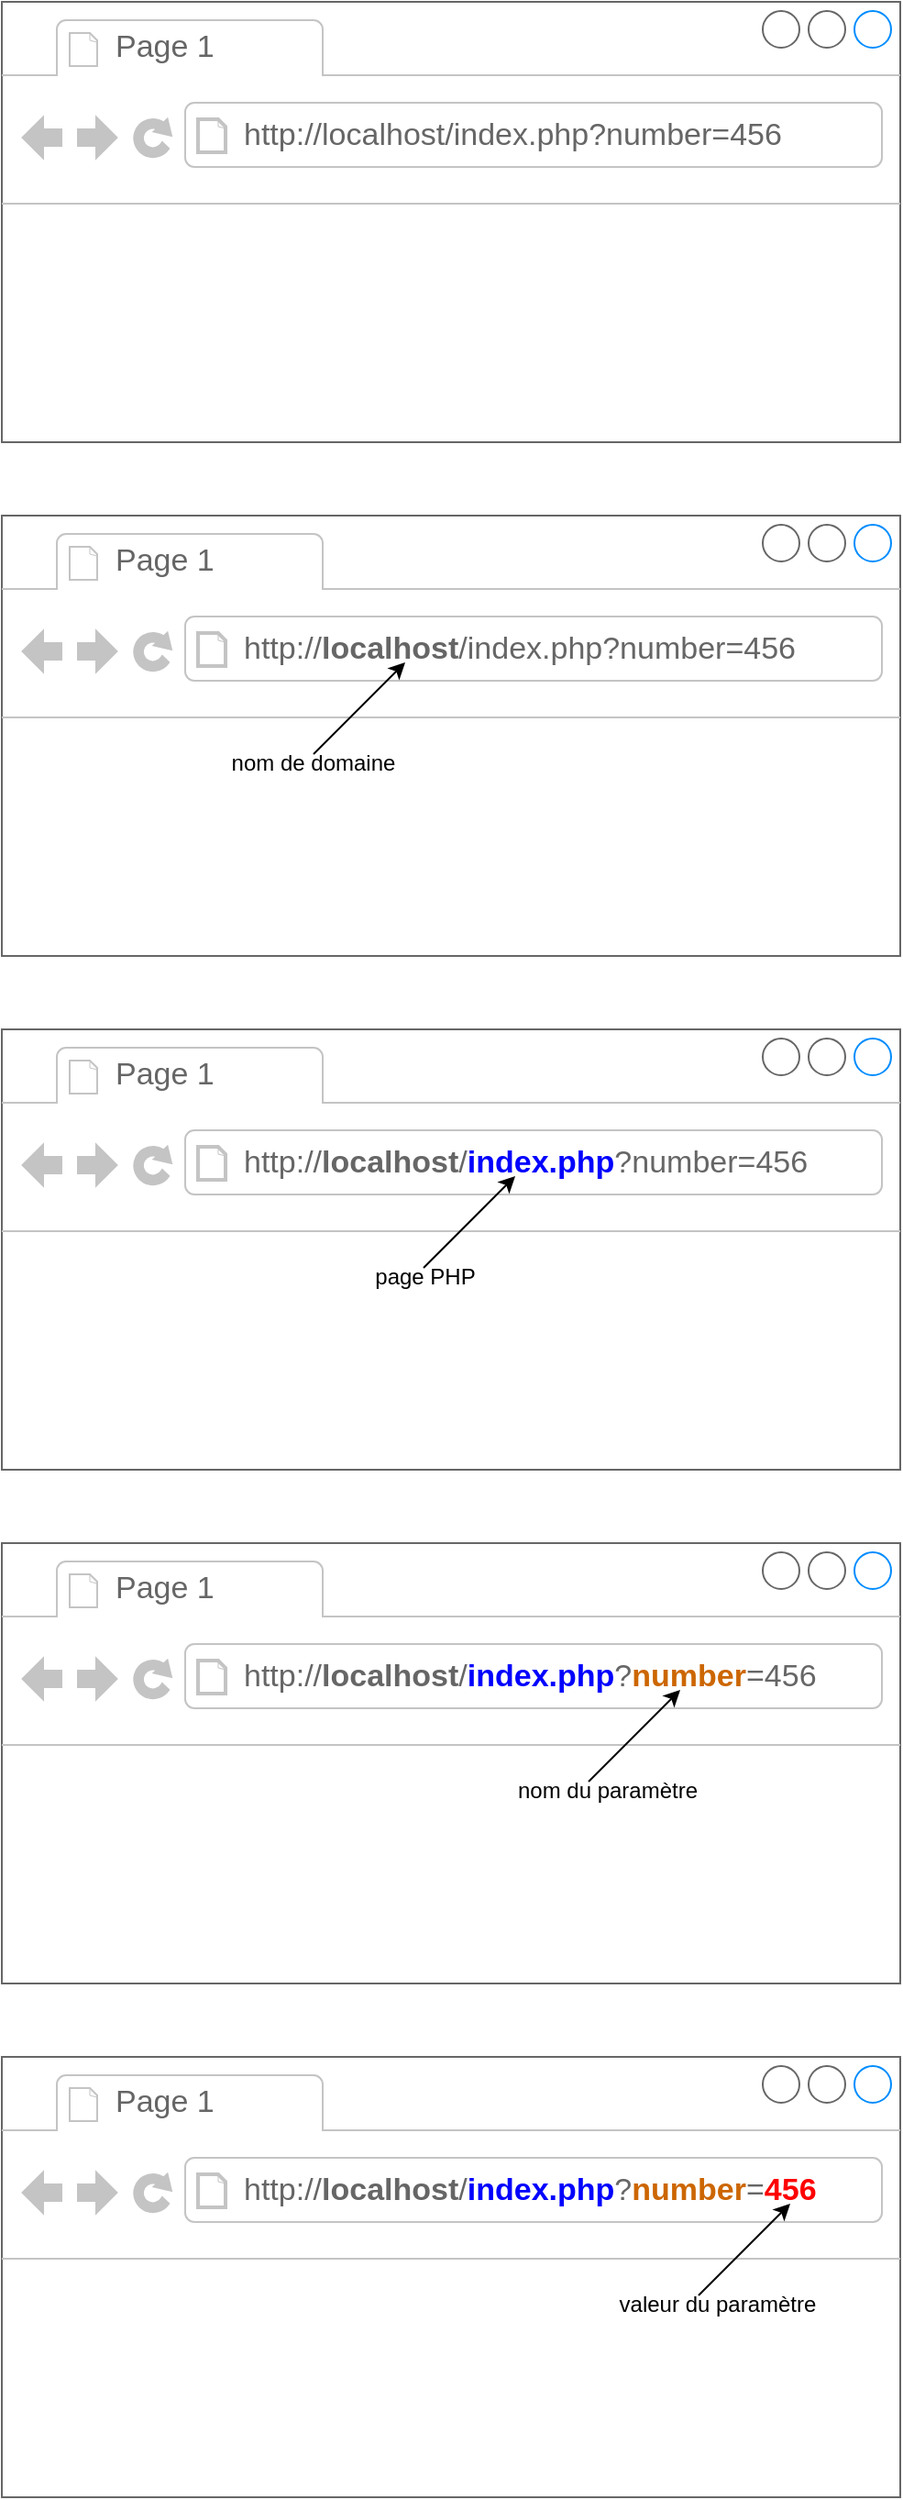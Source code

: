 <mxfile version="18.0.3" type="device" pages="4"><diagram id="PLs_ndTfM1C9FMCIB23V" name="1 - Url"><mxGraphModel dx="2844" dy="1504" grid="1" gridSize="10" guides="1" tooltips="1" connect="1" arrows="1" fold="1" page="1" pageScale="1" pageWidth="827" pageHeight="1169" math="0" shadow="0"><root><mxCell id="0"/><mxCell id="1" parent="0"/><mxCell id="ZY7m37ntIUhER_aOrvVq-1" value="" style="strokeWidth=1;shadow=0;dashed=0;align=center;html=1;shape=mxgraph.mockup.containers.browserWindow;rSize=0;strokeColor=#666666;strokeColor2=#008cff;strokeColor3=#c4c4c4;mainText=,;recursiveResize=0;" vertex="1" parent="1"><mxGeometry x="40" y="40" width="490" height="240" as="geometry"/></mxCell><mxCell id="ZY7m37ntIUhER_aOrvVq-2" value="Page 1" style="strokeWidth=1;shadow=0;dashed=0;align=center;html=1;shape=mxgraph.mockup.containers.anchor;fontSize=17;fontColor=#666666;align=left;" vertex="1" parent="ZY7m37ntIUhER_aOrvVq-1"><mxGeometry x="60" y="12" width="110" height="26" as="geometry"/></mxCell><mxCell id="ZY7m37ntIUhER_aOrvVq-3" value="http://localhost/index.php?number=456" style="strokeWidth=1;shadow=0;dashed=0;align=center;html=1;shape=mxgraph.mockup.containers.anchor;rSize=0;fontSize=17;fontColor=#666666;align=left;" vertex="1" parent="ZY7m37ntIUhER_aOrvVq-1"><mxGeometry x="130" y="60" width="250" height="26" as="geometry"/></mxCell><mxCell id="ZY7m37ntIUhER_aOrvVq-4" value="" style="strokeWidth=1;shadow=0;dashed=0;align=center;html=1;shape=mxgraph.mockup.containers.browserWindow;rSize=0;strokeColor=#666666;strokeColor2=#008cff;strokeColor3=#c4c4c4;mainText=,;recursiveResize=0;" vertex="1" parent="1"><mxGeometry x="40" y="320" width="490" height="240" as="geometry"/></mxCell><mxCell id="ZY7m37ntIUhER_aOrvVq-5" value="Page 1" style="strokeWidth=1;shadow=0;dashed=0;align=center;html=1;shape=mxgraph.mockup.containers.anchor;fontSize=17;fontColor=#666666;align=left;" vertex="1" parent="ZY7m37ntIUhER_aOrvVq-4"><mxGeometry x="60" y="12" width="110" height="26" as="geometry"/></mxCell><mxCell id="ZY7m37ntIUhER_aOrvVq-6" value="http://&lt;b&gt;localhost&lt;/b&gt;/index.php?number=456" style="strokeWidth=1;shadow=0;dashed=0;align=center;html=1;shape=mxgraph.mockup.containers.anchor;rSize=0;fontSize=17;fontColor=#666666;align=left;" vertex="1" parent="ZY7m37ntIUhER_aOrvVq-4"><mxGeometry x="130" y="60" width="250" height="26" as="geometry"/></mxCell><mxCell id="ZY7m37ntIUhER_aOrvVq-7" value="nom de domaine" style="text;html=1;strokeColor=none;fillColor=none;align=center;verticalAlign=middle;whiteSpace=wrap;rounded=0;" vertex="1" parent="ZY7m37ntIUhER_aOrvVq-4"><mxGeometry x="120" y="120" width="100" height="30" as="geometry"/></mxCell><mxCell id="ZY7m37ntIUhER_aOrvVq-9" value="" style="endArrow=classic;html=1;rounded=0;" edge="1" parent="ZY7m37ntIUhER_aOrvVq-4"><mxGeometry width="50" height="50" relative="1" as="geometry"><mxPoint x="170" y="130" as="sourcePoint"/><mxPoint x="220" y="80" as="targetPoint"/></mxGeometry></mxCell><mxCell id="ZY7m37ntIUhER_aOrvVq-10" value="" style="strokeWidth=1;shadow=0;dashed=0;align=center;html=1;shape=mxgraph.mockup.containers.browserWindow;rSize=0;strokeColor=#666666;strokeColor2=#008cff;strokeColor3=#c4c4c4;mainText=,;recursiveResize=0;" vertex="1" parent="1"><mxGeometry x="40" y="600" width="490" height="240" as="geometry"/></mxCell><mxCell id="ZY7m37ntIUhER_aOrvVq-11" value="Page 1" style="strokeWidth=1;shadow=0;dashed=0;align=center;html=1;shape=mxgraph.mockup.containers.anchor;fontSize=17;fontColor=#666666;align=left;" vertex="1" parent="ZY7m37ntIUhER_aOrvVq-10"><mxGeometry x="60" y="12" width="110" height="26" as="geometry"/></mxCell><mxCell id="ZY7m37ntIUhER_aOrvVq-12" value="http://&lt;b&gt;localhost&lt;/b&gt;/&lt;font color=&quot;#0000FF&quot;&gt;&lt;b&gt;index.php&lt;/b&gt;&lt;/font&gt;?number=456" style="strokeWidth=1;shadow=0;dashed=0;align=center;html=1;shape=mxgraph.mockup.containers.anchor;rSize=0;fontSize=17;fontColor=#666666;align=left;" vertex="1" parent="ZY7m37ntIUhER_aOrvVq-10"><mxGeometry x="130" y="60" width="250" height="26" as="geometry"/></mxCell><mxCell id="ZY7m37ntIUhER_aOrvVq-17" value="page PHP" style="text;html=1;strokeColor=none;fillColor=none;align=center;verticalAlign=middle;whiteSpace=wrap;rounded=0;" vertex="1" parent="ZY7m37ntIUhER_aOrvVq-10"><mxGeometry x="181" y="120" width="100" height="30" as="geometry"/></mxCell><mxCell id="ZY7m37ntIUhER_aOrvVq-18" value="" style="endArrow=classic;html=1;rounded=0;" edge="1" parent="ZY7m37ntIUhER_aOrvVq-10"><mxGeometry width="50" height="50" relative="1" as="geometry"><mxPoint x="230" y="130" as="sourcePoint"/><mxPoint x="280" y="80" as="targetPoint"/></mxGeometry></mxCell><mxCell id="ZY7m37ntIUhER_aOrvVq-24" value="" style="group" vertex="1" connectable="0" parent="1"><mxGeometry x="40" y="880" width="490" height="240" as="geometry"/></mxCell><mxCell id="ZY7m37ntIUhER_aOrvVq-19" value="" style="strokeWidth=1;shadow=0;dashed=0;align=center;html=1;shape=mxgraph.mockup.containers.browserWindow;rSize=0;strokeColor=#666666;strokeColor2=#008cff;strokeColor3=#c4c4c4;mainText=,;recursiveResize=0;container=0;" vertex="1" parent="ZY7m37ntIUhER_aOrvVq-24"><mxGeometry width="490" height="240" as="geometry"/></mxCell><mxCell id="ZY7m37ntIUhER_aOrvVq-20" value="Page 1" style="strokeWidth=1;shadow=0;dashed=0;align=center;html=1;shape=mxgraph.mockup.containers.anchor;fontSize=17;fontColor=#666666;align=left;" vertex="1" parent="ZY7m37ntIUhER_aOrvVq-24"><mxGeometry x="60" y="12" width="110" height="26" as="geometry"/></mxCell><mxCell id="ZY7m37ntIUhER_aOrvVq-21" value="http://&lt;b&gt;localhost&lt;/b&gt;/&lt;font color=&quot;#0000FF&quot;&gt;&lt;b&gt;index.php&lt;/b&gt;&lt;/font&gt;?&lt;font color=&quot;#CC6600&quot;&gt;&lt;b&gt;number&lt;/b&gt;&lt;/font&gt;=456" style="strokeWidth=1;shadow=0;dashed=0;align=center;html=1;shape=mxgraph.mockup.containers.anchor;rSize=0;fontSize=17;fontColor=#666666;align=left;" vertex="1" parent="ZY7m37ntIUhER_aOrvVq-24"><mxGeometry x="130" y="60" width="250" height="26" as="geometry"/></mxCell><mxCell id="ZY7m37ntIUhER_aOrvVq-22" value="nom du paramètre" style="text;html=1;strokeColor=none;fillColor=none;align=center;verticalAlign=middle;whiteSpace=wrap;rounded=0;" vertex="1" parent="ZY7m37ntIUhER_aOrvVq-24"><mxGeometry x="271" y="120" width="119" height="30" as="geometry"/></mxCell><mxCell id="ZY7m37ntIUhER_aOrvVq-23" value="" style="endArrow=classic;html=1;rounded=0;" edge="1" parent="ZY7m37ntIUhER_aOrvVq-24"><mxGeometry width="50" height="50" relative="1" as="geometry"><mxPoint x="320" y="130" as="sourcePoint"/><mxPoint x="370" y="80" as="targetPoint"/></mxGeometry></mxCell><mxCell id="ZY7m37ntIUhER_aOrvVq-25" value="" style="group" vertex="1" connectable="0" parent="1"><mxGeometry x="40" y="1160" width="490" height="240" as="geometry"/></mxCell><mxCell id="ZY7m37ntIUhER_aOrvVq-26" value="" style="strokeWidth=1;shadow=0;dashed=0;align=center;html=1;shape=mxgraph.mockup.containers.browserWindow;rSize=0;strokeColor=#666666;strokeColor2=#008cff;strokeColor3=#c4c4c4;mainText=,;recursiveResize=0;container=0;" vertex="1" parent="ZY7m37ntIUhER_aOrvVq-25"><mxGeometry width="490" height="240" as="geometry"/></mxCell><mxCell id="ZY7m37ntIUhER_aOrvVq-27" value="Page 1" style="strokeWidth=1;shadow=0;dashed=0;align=center;html=1;shape=mxgraph.mockup.containers.anchor;fontSize=17;fontColor=#666666;align=left;" vertex="1" parent="ZY7m37ntIUhER_aOrvVq-25"><mxGeometry x="60" y="12" width="110" height="26" as="geometry"/></mxCell><mxCell id="ZY7m37ntIUhER_aOrvVq-28" value="http://&lt;b&gt;localhost&lt;/b&gt;/&lt;font color=&quot;#0000FF&quot;&gt;&lt;b&gt;index.php&lt;/b&gt;&lt;/font&gt;?&lt;font color=&quot;#CC6600&quot;&gt;&lt;b&gt;number&lt;/b&gt;&lt;/font&gt;=&lt;font color=&quot;#FF0000&quot;&gt;&lt;b&gt;456&lt;/b&gt;&lt;/font&gt;" style="strokeWidth=1;shadow=0;dashed=0;align=center;html=1;shape=mxgraph.mockup.containers.anchor;rSize=0;fontSize=17;fontColor=#666666;align=left;" vertex="1" parent="ZY7m37ntIUhER_aOrvVq-25"><mxGeometry x="130" y="60" width="250" height="26" as="geometry"/></mxCell><mxCell id="ZY7m37ntIUhER_aOrvVq-29" value="valeur du paramètre" style="text;html=1;strokeColor=none;fillColor=none;align=center;verticalAlign=middle;whiteSpace=wrap;rounded=0;" vertex="1" parent="ZY7m37ntIUhER_aOrvVq-25"><mxGeometry x="331" y="120" width="119" height="30" as="geometry"/></mxCell><mxCell id="ZY7m37ntIUhER_aOrvVq-30" value="" style="endArrow=classic;html=1;rounded=0;" edge="1" parent="ZY7m37ntIUhER_aOrvVq-25"><mxGeometry width="50" height="50" relative="1" as="geometry"><mxPoint x="380" y="130" as="sourcePoint"/><mxPoint x="430" y="80" as="targetPoint"/></mxGeometry></mxCell></root></mxGraphModel></diagram><diagram id="5p4NE1teFlJOde8IK1WD" name="2 - Transmission"><mxGraphModel dx="1778" dy="940" grid="1" gridSize="10" guides="1" tooltips="1" connect="1" arrows="1" fold="1" page="1" pageScale="1" pageWidth="827" pageHeight="1169" math="0" shadow="0"><root><mxCell id="0"/><mxCell id="1" parent="0"/><mxCell id="LcAaoJLmWunppo5ejLPK-25" value="" style="group" vertex="1" connectable="0" parent="1"><mxGeometry x="40" y="40" width="570" height="310" as="geometry"/></mxCell><mxCell id="LcAaoJLmWunppo5ejLPK-2" value="" style="strokeWidth=1;shadow=0;dashed=0;align=center;html=1;shape=mxgraph.mockup.containers.browserWindow;rSize=0;strokeColor=#666666;strokeColor2=#008cff;strokeColor3=#c4c4c4;mainText=,;recursiveResize=0;container=0;" vertex="1" parent="LcAaoJLmWunppo5ejLPK-25"><mxGeometry width="490" height="160" as="geometry"/></mxCell><mxCell id="LcAaoJLmWunppo5ejLPK-3" value="Page 1" style="strokeWidth=1;shadow=0;dashed=0;align=center;html=1;shape=mxgraph.mockup.containers.anchor;fontSize=17;fontColor=#666666;align=left;" vertex="1" parent="LcAaoJLmWunppo5ejLPK-25"><mxGeometry x="60" y="12" width="110" height="26" as="geometry"/></mxCell><mxCell id="LcAaoJLmWunppo5ejLPK-4" value="http://&lt;b&gt;localhost&lt;/b&gt;/&lt;font color=&quot;#0000FF&quot;&gt;&lt;b&gt;index.php&lt;/b&gt;&lt;/font&gt;?&lt;font color=&quot;#CC6600&quot;&gt;&lt;b&gt;number&lt;/b&gt;&lt;/font&gt;=&lt;font color=&quot;#FF0000&quot;&gt;&lt;b&gt;456&lt;/b&gt;&lt;/font&gt;" style="strokeWidth=1;shadow=0;dashed=0;align=center;html=1;shape=mxgraph.mockup.containers.anchor;rSize=0;fontSize=17;fontColor=#666666;align=left;" vertex="1" parent="LcAaoJLmWunppo5ejLPK-25"><mxGeometry x="130" y="60" width="250" height="26" as="geometry"/></mxCell><mxCell id="LcAaoJLmWunppo5ejLPK-8" value="" style="rounded=0;whiteSpace=wrap;html=1;fontColor=#FF0000;" vertex="1" parent="LcAaoJLmWunppo5ejLPK-25"><mxGeometry y="200" width="490" height="110" as="geometry"/></mxCell><mxCell id="LcAaoJLmWunppo5ejLPK-10" value="&lt;div align=&quot;left&quot;&gt;&lt;font style=&quot;font-size: 17px;&quot;&gt;Serveur (machine) &lt;b&gt;localhost&lt;/b&gt;&lt;br&gt;&lt;/font&gt;&lt;/div&gt;" style="text;html=1;strokeColor=none;fillColor=none;align=left;verticalAlign=middle;whiteSpace=wrap;rounded=0;fontColor=#000000;" vertex="1" parent="LcAaoJLmWunppo5ejLPK-25"><mxGeometry x="90" y="240" width="270" height="30" as="geometry"/></mxCell><mxCell id="LcAaoJLmWunppo5ejLPK-14" value="" style="sketch=0;pointerEvents=1;shadow=0;dashed=0;html=1;strokeColor=none;fillColor=#434445;aspect=fixed;labelPosition=center;verticalLabelPosition=bottom;verticalAlign=top;align=center;outlineConnect=0;shape=mxgraph.vvd.physical_storage;fontSize=17;fontColor=#000000;" vertex="1" parent="LcAaoJLmWunppo5ejLPK-25"><mxGeometry x="20" y="237.25" width="50" height="35.5" as="geometry"/></mxCell><mxCell id="LcAaoJLmWunppo5ejLPK-15" value="" style="endArrow=classic;html=1;fontSize=17;fontColor=#000000;entryX=1;entryY=0;entryDx=0;entryDy=0;curved=1;" edge="1" parent="LcAaoJLmWunppo5ejLPK-25" target="LcAaoJLmWunppo5ejLPK-8"><mxGeometry width="50" height="50" relative="1" as="geometry"><mxPoint x="480" y="70" as="sourcePoint"/><mxPoint x="560" y="20" as="targetPoint"/><Array as="points"><mxPoint x="520" y="120"/></Array></mxGeometry></mxCell><mxCell id="LcAaoJLmWunppo5ejLPK-16" value="Requête HTTP GET" style="text;html=1;strokeColor=none;fillColor=none;align=center;verticalAlign=middle;whiteSpace=wrap;rounded=0;fontSize=17;fontColor=#000000;" vertex="1" parent="LcAaoJLmWunppo5ejLPK-25"><mxGeometry x="510" y="120" width="60" height="30" as="geometry"/></mxCell><mxCell id="LcAaoJLmWunppo5ejLPK-65" value="" style="group" vertex="1" connectable="0" parent="1"><mxGeometry x="40" y="840" width="616" height="540" as="geometry"/></mxCell><mxCell id="LcAaoJLmWunppo5ejLPK-45" value="" style="strokeWidth=1;shadow=0;dashed=0;align=center;html=1;shape=mxgraph.mockup.containers.browserWindow;rSize=0;strokeColor=#666666;strokeColor2=#008cff;strokeColor3=#c4c4c4;mainText=,;recursiveResize=0;container=0;" vertex="1" parent="LcAaoJLmWunppo5ejLPK-65"><mxGeometry width="490" height="160" as="geometry"/></mxCell><mxCell id="LcAaoJLmWunppo5ejLPK-46" value="Page 1" style="strokeWidth=1;shadow=0;dashed=0;align=center;html=1;shape=mxgraph.mockup.containers.anchor;fontSize=17;fontColor=#666666;align=left;" vertex="1" parent="LcAaoJLmWunppo5ejLPK-65"><mxGeometry x="60" y="12" width="110" height="26" as="geometry"/></mxCell><mxCell id="LcAaoJLmWunppo5ejLPK-47" value="http://&lt;b&gt;localhost&lt;/b&gt;/&lt;font color=&quot;#0000FF&quot;&gt;&lt;b&gt;index.php&lt;/b&gt;&lt;/font&gt;?&lt;font color=&quot;#CC6600&quot;&gt;&lt;b&gt;number&lt;/b&gt;&lt;/font&gt;=&lt;font color=&quot;#FF0000&quot;&gt;&lt;b&gt;456&lt;/b&gt;&lt;/font&gt;" style="strokeWidth=1;shadow=0;dashed=0;align=center;html=1;shape=mxgraph.mockup.containers.anchor;rSize=0;fontSize=17;fontColor=#666666;align=left;" vertex="1" parent="LcAaoJLmWunppo5ejLPK-65"><mxGeometry x="130" y="60" width="250" height="26" as="geometry"/></mxCell><mxCell id="LcAaoJLmWunppo5ejLPK-48" value="" style="rounded=0;whiteSpace=wrap;html=1;fontColor=#FF0000;" vertex="1" parent="LcAaoJLmWunppo5ejLPK-65"><mxGeometry y="200" width="490" height="340" as="geometry"/></mxCell><mxCell id="LcAaoJLmWunppo5ejLPK-49" value="&lt;div align=&quot;left&quot;&gt;&lt;font style=&quot;font-size: 17px;&quot;&gt;Serveur (machine) &lt;b&gt;localhost&lt;/b&gt;&lt;br&gt;&lt;/font&gt;&lt;/div&gt;" style="text;html=1;strokeColor=none;fillColor=none;align=left;verticalAlign=middle;whiteSpace=wrap;rounded=0;fontColor=#000000;" vertex="1" parent="LcAaoJLmWunppo5ejLPK-65"><mxGeometry x="90" y="217" width="230" height="30" as="geometry"/></mxCell><mxCell id="LcAaoJLmWunppo5ejLPK-50" value="" style="sketch=0;pointerEvents=1;shadow=0;dashed=0;html=1;strokeColor=none;fillColor=#434445;aspect=fixed;labelPosition=center;verticalLabelPosition=bottom;verticalAlign=top;align=center;outlineConnect=0;shape=mxgraph.vvd.physical_storage;fontSize=17;fontColor=#000000;" vertex="1" parent="LcAaoJLmWunppo5ejLPK-65"><mxGeometry x="20" y="214.25" width="50" height="35.5" as="geometry"/></mxCell><mxCell id="LcAaoJLmWunppo5ejLPK-51" value="" style="endArrow=classic;html=1;fontSize=17;fontColor=#000000;entryX=1;entryY=0;entryDx=0;entryDy=0;curved=1;" edge="1" parent="LcAaoJLmWunppo5ejLPK-65" target="LcAaoJLmWunppo5ejLPK-48"><mxGeometry width="50" height="50" relative="1" as="geometry"><mxPoint x="480" y="70" as="sourcePoint"/><mxPoint x="560" y="20" as="targetPoint"/><Array as="points"><mxPoint x="520" y="120"/></Array></mxGeometry></mxCell><mxCell id="LcAaoJLmWunppo5ejLPK-52" value="Requête HTTP GET" style="text;html=1;strokeColor=none;fillColor=none;align=center;verticalAlign=middle;whiteSpace=wrap;rounded=0;fontSize=17;fontColor=#000000;" vertex="1" parent="LcAaoJLmWunppo5ejLPK-65"><mxGeometry x="510" y="120" width="60" height="30" as="geometry"/></mxCell><mxCell id="LcAaoJLmWunppo5ejLPK-53" value="" style="endArrow=classic;html=1;fontSize=17;fontColor=#000000;curved=1;exitX=1;exitY=0.5;exitDx=0;exitDy=0;entryX=0.663;entryY=0.018;entryDx=0;entryDy=0;entryPerimeter=0;" edge="1" parent="LcAaoJLmWunppo5ejLPK-65" source="LcAaoJLmWunppo5ejLPK-49" target="LcAaoJLmWunppo5ejLPK-55"><mxGeometry width="50" height="50" relative="1" as="geometry"><mxPoint x="350" y="310" as="sourcePoint"/><mxPoint x="400" y="260" as="targetPoint"/><Array as="points"><mxPoint x="360" y="240"/></Array></mxGeometry></mxCell><mxCell id="LcAaoJLmWunppo5ejLPK-54" value="Exécute moi &lt;b&gt;localhost&lt;/b&gt;/&lt;font color=&quot;#0000FF&quot;&gt;&lt;b&gt;index.php&lt;/b&gt;&lt;/font&gt;?&lt;font color=&quot;#CC6600&quot;&gt;&lt;b&gt;number&lt;/b&gt;&lt;/font&gt;=&lt;font color=&quot;#FF0000&quot;&gt;&lt;b&gt;456&lt;/b&gt;&lt;/font&gt;" style="text;html=1;strokeColor=none;fillColor=none;align=left;verticalAlign=middle;whiteSpace=wrap;rounded=0;fontSize=17;fontColor=#000000;" vertex="1" parent="LcAaoJLmWunppo5ejLPK-65"><mxGeometry x="350" y="230" width="266" height="30" as="geometry"/></mxCell><mxCell id="LcAaoJLmWunppo5ejLPK-55" value="" style="rounded=0;whiteSpace=wrap;html=1;fontColor=#FF0000;" vertex="1" parent="LcAaoJLmWunppo5ejLPK-65"><mxGeometry x="20" y="269" width="450" height="111" as="geometry"/></mxCell><mxCell id="LcAaoJLmWunppo5ejLPK-56" value="&lt;div align=&quot;left&quot;&gt;&lt;font style=&quot;font-size: 17px;&quot;&gt;Serveur web Apache&lt;/font&gt;&lt;/div&gt;" style="text;html=1;strokeColor=none;fillColor=none;align=left;verticalAlign=middle;whiteSpace=wrap;rounded=0;fontColor=#000000;" vertex="1" parent="LcAaoJLmWunppo5ejLPK-65"><mxGeometry x="80" y="290" width="170" height="30" as="geometry"/></mxCell><mxCell id="LcAaoJLmWunppo5ejLPK-57" value="" style="dashed=0;outlineConnect=0;html=1;align=center;labelPosition=center;verticalLabelPosition=bottom;verticalAlign=top;shape=mxgraph.weblogos.apache;fontSize=17;fontColor=#000000;" vertex="1" parent="LcAaoJLmWunppo5ejLPK-65"><mxGeometry x="42.4" y="277.4" width="27.6" height="55.2" as="geometry"/></mxCell><mxCell id="LcAaoJLmWunppo5ejLPK-59" value="&lt;div&gt;&lt;i&gt;&lt;font style=&quot;font-size: 17px;&quot;&gt;Type de fichier : &lt;b&gt;PHP&lt;/b&gt;&lt;/font&gt;&lt;/i&gt;&lt;/div&gt;&lt;div&gt;&lt;i&gt;&lt;font style=&quot;font-size: 17px;&quot;&gt;Paramètres GET :&lt;/font&gt;&lt;/i&gt;&lt;/div&gt;&lt;div style=&quot;font-size: 17px;&quot;&gt;&lt;i&gt;&lt;font style=&quot;font-size: 17px;&quot;&gt;&amp;nbsp; - &lt;/font&gt;&lt;font style=&quot;font-size: 17px;&quot; color=&quot;#CC6600&quot;&gt;&lt;b&gt;number&lt;/b&gt;&lt;/font&gt; = &lt;font style=&quot;font-size: 17px;&quot; color=&quot;#FF0000&quot;&gt;&lt;b&gt;456&lt;/b&gt;&lt;/font&gt;&lt;/i&gt;&lt;/div&gt;" style="text;html=1;strokeColor=none;fillColor=none;align=left;verticalAlign=middle;whiteSpace=wrap;rounded=0;fontColor=#000000;" vertex="1" parent="LcAaoJLmWunppo5ejLPK-65"><mxGeometry x="289" y="299.5" width="170" height="50" as="geometry"/></mxCell><mxCell id="LcAaoJLmWunppo5ejLPK-60" value="" style="rounded=0;whiteSpace=wrap;html=1;fontSize=17;fontColor=#000000;" vertex="1" parent="LcAaoJLmWunppo5ejLPK-65"><mxGeometry x="20" y="457" width="450" height="60" as="geometry"/></mxCell><mxCell id="LcAaoJLmWunppo5ejLPK-61" value="" style="shape=image;imageAspect=0;aspect=fixed;verticalLabelPosition=bottom;verticalAlign=top;fontSize=17;fontColor=#000000;image=https://upload.wikimedia.org/wikipedia/commons/2/27/PHP-logo.svg;" vertex="1" parent="LcAaoJLmWunppo5ejLPK-65"><mxGeometry x="30" y="467" width="74.02" height="40" as="geometry"/></mxCell><mxCell id="LcAaoJLmWunppo5ejLPK-62" value="&lt;font style=&quot;font-size: 17px;&quot;&gt;Moteur PHP&lt;/font&gt;" style="text;html=1;strokeColor=none;fillColor=none;align=left;verticalAlign=middle;whiteSpace=wrap;rounded=0;fontColor=#000000;" vertex="1" parent="LcAaoJLmWunppo5ejLPK-65"><mxGeometry x="110" y="472" width="170" height="30" as="geometry"/></mxCell><mxCell id="LcAaoJLmWunppo5ejLPK-63" value="" style="endArrow=classic;html=1;fontSize=17;fontColor=#000000;curved=1;exitX=0.5;exitY=1;exitDx=0;exitDy=0;entryX=0.5;entryY=0;entryDx=0;entryDy=0;" edge="1" parent="LcAaoJLmWunppo5ejLPK-65" source="LcAaoJLmWunppo5ejLPK-55" target="LcAaoJLmWunppo5ejLPK-60"><mxGeometry width="50" height="50" relative="1" as="geometry"><mxPoint x="210" y="330" as="sourcePoint"/><mxPoint x="260" y="280" as="targetPoint"/></mxGeometry></mxCell><mxCell id="LcAaoJLmWunppo5ejLPK-64" value="&lt;div&gt;Fichier : &lt;font color=&quot;#0000FF&quot;&gt;&lt;b&gt;index.php&lt;/b&gt;&lt;/font&gt;&lt;/div&gt;&lt;div&gt;Get : &lt;font color=&quot;#CC6600&quot;&gt;&lt;b&gt;number&lt;/b&gt;&lt;/font&gt; = &lt;font color=&quot;#FF0000&quot;&gt;&lt;b&gt;456&lt;/b&gt;&lt;/font&gt;&lt;/div&gt;" style="text;html=1;strokeColor=none;fillColor=none;align=left;verticalAlign=middle;whiteSpace=wrap;rounded=0;fontSize=17;fontColor=#000000;" vertex="1" parent="LcAaoJLmWunppo5ejLPK-65"><mxGeometry x="250" y="398" width="230" height="30" as="geometry"/></mxCell><mxCell id="LcAaoJLmWunppo5ejLPK-88" value="" style="group" vertex="1" connectable="0" parent="1"><mxGeometry x="40" y="1440" width="616" height="590" as="geometry"/></mxCell><mxCell id="LcAaoJLmWunppo5ejLPK-67" value="" style="strokeWidth=1;shadow=0;dashed=0;align=center;html=1;shape=mxgraph.mockup.containers.browserWindow;rSize=0;strokeColor=#666666;strokeColor2=#008cff;strokeColor3=#c4c4c4;mainText=,;recursiveResize=0;container=0;" vertex="1" parent="LcAaoJLmWunppo5ejLPK-88"><mxGeometry width="490" height="160" as="geometry"/></mxCell><mxCell id="LcAaoJLmWunppo5ejLPK-68" value="Page 1" style="strokeWidth=1;shadow=0;dashed=0;align=center;html=1;shape=mxgraph.mockup.containers.anchor;fontSize=17;fontColor=#666666;align=left;" vertex="1" parent="LcAaoJLmWunppo5ejLPK-88"><mxGeometry x="60" y="12" width="110" height="26" as="geometry"/></mxCell><mxCell id="LcAaoJLmWunppo5ejLPK-69" value="http://&lt;b&gt;localhost&lt;/b&gt;/&lt;font color=&quot;#0000FF&quot;&gt;&lt;b&gt;index.php&lt;/b&gt;&lt;/font&gt;?&lt;font color=&quot;#CC6600&quot;&gt;&lt;b&gt;number&lt;/b&gt;&lt;/font&gt;=&lt;font color=&quot;#FF0000&quot;&gt;&lt;b&gt;456&lt;/b&gt;&lt;/font&gt;" style="strokeWidth=1;shadow=0;dashed=0;align=center;html=1;shape=mxgraph.mockup.containers.anchor;rSize=0;fontSize=17;fontColor=#666666;align=left;" vertex="1" parent="LcAaoJLmWunppo5ejLPK-88"><mxGeometry x="130" y="60" width="250" height="26" as="geometry"/></mxCell><mxCell id="LcAaoJLmWunppo5ejLPK-70" value="" style="rounded=0;whiteSpace=wrap;html=1;fontColor=#FF0000;" vertex="1" parent="LcAaoJLmWunppo5ejLPK-88"><mxGeometry y="200" width="490" height="390" as="geometry"/></mxCell><mxCell id="LcAaoJLmWunppo5ejLPK-71" value="&lt;div align=&quot;left&quot;&gt;&lt;font style=&quot;font-size: 17px;&quot;&gt;Serveur (machine) &lt;b&gt;localhost&lt;/b&gt;&lt;br&gt;&lt;/font&gt;&lt;/div&gt;" style="text;html=1;strokeColor=none;fillColor=none;align=left;verticalAlign=middle;whiteSpace=wrap;rounded=0;fontColor=#000000;" vertex="1" parent="LcAaoJLmWunppo5ejLPK-88"><mxGeometry x="90" y="217" width="230" height="30" as="geometry"/></mxCell><mxCell id="LcAaoJLmWunppo5ejLPK-72" value="" style="sketch=0;pointerEvents=1;shadow=0;dashed=0;html=1;strokeColor=none;fillColor=#434445;aspect=fixed;labelPosition=center;verticalLabelPosition=bottom;verticalAlign=top;align=center;outlineConnect=0;shape=mxgraph.vvd.physical_storage;fontSize=17;fontColor=#000000;" vertex="1" parent="LcAaoJLmWunppo5ejLPK-88"><mxGeometry x="20" y="214.25" width="50" height="35.5" as="geometry"/></mxCell><mxCell id="LcAaoJLmWunppo5ejLPK-73" value="" style="endArrow=classic;html=1;fontSize=17;fontColor=#000000;entryX=1;entryY=0;entryDx=0;entryDy=0;curved=1;" edge="1" parent="LcAaoJLmWunppo5ejLPK-88" target="LcAaoJLmWunppo5ejLPK-70"><mxGeometry width="50" height="50" relative="1" as="geometry"><mxPoint x="480" y="70" as="sourcePoint"/><mxPoint x="560" y="20" as="targetPoint"/><Array as="points"><mxPoint x="520" y="120"/></Array></mxGeometry></mxCell><mxCell id="LcAaoJLmWunppo5ejLPK-74" value="Requête HTTP GET" style="text;html=1;strokeColor=none;fillColor=none;align=center;verticalAlign=middle;whiteSpace=wrap;rounded=0;fontSize=17;fontColor=#000000;" vertex="1" parent="LcAaoJLmWunppo5ejLPK-88"><mxGeometry x="510" y="120" width="60" height="30" as="geometry"/></mxCell><mxCell id="LcAaoJLmWunppo5ejLPK-75" value="" style="endArrow=classic;html=1;fontSize=17;fontColor=#000000;curved=1;exitX=1;exitY=0.5;exitDx=0;exitDy=0;entryX=0.663;entryY=0.018;entryDx=0;entryDy=0;entryPerimeter=0;" edge="1" parent="LcAaoJLmWunppo5ejLPK-88" source="LcAaoJLmWunppo5ejLPK-71" target="LcAaoJLmWunppo5ejLPK-77"><mxGeometry width="50" height="50" relative="1" as="geometry"><mxPoint x="350" y="310" as="sourcePoint"/><mxPoint x="400" y="260" as="targetPoint"/><Array as="points"><mxPoint x="360" y="240"/></Array></mxGeometry></mxCell><mxCell id="LcAaoJLmWunppo5ejLPK-76" value="Exécute moi &lt;b&gt;localhost&lt;/b&gt;/&lt;font color=&quot;#0000FF&quot;&gt;&lt;b&gt;index.php&lt;/b&gt;&lt;/font&gt;?&lt;font color=&quot;#CC6600&quot;&gt;&lt;b&gt;number&lt;/b&gt;&lt;/font&gt;=&lt;font color=&quot;#FF0000&quot;&gt;&lt;b&gt;456&lt;/b&gt;&lt;/font&gt;" style="text;html=1;strokeColor=none;fillColor=none;align=left;verticalAlign=middle;whiteSpace=wrap;rounded=0;fontSize=17;fontColor=#000000;" vertex="1" parent="LcAaoJLmWunppo5ejLPK-88"><mxGeometry x="350" y="230" width="266" height="30" as="geometry"/></mxCell><mxCell id="LcAaoJLmWunppo5ejLPK-77" value="" style="rounded=0;whiteSpace=wrap;html=1;fontColor=#FF0000;" vertex="1" parent="LcAaoJLmWunppo5ejLPK-88"><mxGeometry x="20" y="269" width="450" height="111" as="geometry"/></mxCell><mxCell id="LcAaoJLmWunppo5ejLPK-78" value="&lt;div align=&quot;left&quot;&gt;&lt;font style=&quot;font-size: 17px;&quot;&gt;Serveur web Apache&lt;/font&gt;&lt;/div&gt;" style="text;html=1;strokeColor=none;fillColor=none;align=left;verticalAlign=middle;whiteSpace=wrap;rounded=0;fontColor=#000000;" vertex="1" parent="LcAaoJLmWunppo5ejLPK-88"><mxGeometry x="80" y="290" width="170" height="30" as="geometry"/></mxCell><mxCell id="LcAaoJLmWunppo5ejLPK-79" value="" style="dashed=0;outlineConnect=0;html=1;align=center;labelPosition=center;verticalLabelPosition=bottom;verticalAlign=top;shape=mxgraph.weblogos.apache;fontSize=17;fontColor=#000000;" vertex="1" parent="LcAaoJLmWunppo5ejLPK-88"><mxGeometry x="42.4" y="277.4" width="27.6" height="55.2" as="geometry"/></mxCell><mxCell id="LcAaoJLmWunppo5ejLPK-80" value="&lt;div&gt;&lt;i&gt;&lt;font style=&quot;font-size: 17px;&quot;&gt;Type de fichier : &lt;b&gt;PHP&lt;/b&gt;&lt;/font&gt;&lt;/i&gt;&lt;/div&gt;&lt;div&gt;&lt;i&gt;&lt;font style=&quot;font-size: 17px;&quot;&gt;Paramètres GET :&lt;/font&gt;&lt;/i&gt;&lt;/div&gt;&lt;div style=&quot;font-size: 17px;&quot;&gt;&lt;i&gt;&lt;font style=&quot;font-size: 17px;&quot;&gt;&amp;nbsp; - &lt;/font&gt;&lt;font style=&quot;font-size: 17px;&quot; color=&quot;#CC6600&quot;&gt;&lt;b&gt;number&lt;/b&gt;&lt;/font&gt; = &lt;font style=&quot;font-size: 17px;&quot; color=&quot;#FF0000&quot;&gt;&lt;b&gt;456&lt;/b&gt;&lt;/font&gt;&lt;/i&gt;&lt;/div&gt;" style="text;html=1;strokeColor=none;fillColor=none;align=left;verticalAlign=middle;whiteSpace=wrap;rounded=0;fontColor=#000000;" vertex="1" parent="LcAaoJLmWunppo5ejLPK-88"><mxGeometry x="289" y="299.5" width="170" height="50" as="geometry"/></mxCell><mxCell id="LcAaoJLmWunppo5ejLPK-81" value="" style="rounded=0;whiteSpace=wrap;html=1;fontSize=17;fontColor=#000000;" vertex="1" parent="LcAaoJLmWunppo5ejLPK-88"><mxGeometry x="20" y="457" width="450" height="113" as="geometry"/></mxCell><mxCell id="LcAaoJLmWunppo5ejLPK-82" value="" style="shape=image;imageAspect=0;aspect=fixed;verticalLabelPosition=bottom;verticalAlign=top;fontSize=17;fontColor=#000000;image=https://upload.wikimedia.org/wikipedia/commons/2/27/PHP-logo.svg;" vertex="1" parent="LcAaoJLmWunppo5ejLPK-88"><mxGeometry x="30" y="467" width="74.02" height="40" as="geometry"/></mxCell><mxCell id="LcAaoJLmWunppo5ejLPK-83" value="&lt;font style=&quot;font-size: 17px;&quot;&gt;Moteur PHP&lt;/font&gt;" style="text;html=1;strokeColor=none;fillColor=none;align=left;verticalAlign=middle;whiteSpace=wrap;rounded=0;fontColor=#000000;" vertex="1" parent="LcAaoJLmWunppo5ejLPK-88"><mxGeometry x="110" y="472" width="170" height="30" as="geometry"/></mxCell><mxCell id="LcAaoJLmWunppo5ejLPK-84" value="" style="endArrow=classic;html=1;fontSize=17;fontColor=#000000;curved=1;exitX=0.5;exitY=1;exitDx=0;exitDy=0;entryX=0.5;entryY=0;entryDx=0;entryDy=0;" edge="1" parent="LcAaoJLmWunppo5ejLPK-88" source="LcAaoJLmWunppo5ejLPK-77" target="LcAaoJLmWunppo5ejLPK-81"><mxGeometry width="50" height="50" relative="1" as="geometry"><mxPoint x="210" y="330" as="sourcePoint"/><mxPoint x="260" y="280" as="targetPoint"/></mxGeometry></mxCell><mxCell id="LcAaoJLmWunppo5ejLPK-85" value="&lt;div&gt;Fichier : &lt;font color=&quot;#0000FF&quot;&gt;&lt;b&gt;index.php&lt;/b&gt;&lt;/font&gt;&lt;/div&gt;&lt;div&gt;Get : &lt;font color=&quot;#CC6600&quot;&gt;&lt;b&gt;number&lt;/b&gt;&lt;/font&gt; = &lt;font color=&quot;#FF0000&quot;&gt;&lt;b&gt;456&lt;/b&gt;&lt;/font&gt;&lt;/div&gt;" style="text;html=1;strokeColor=none;fillColor=none;align=left;verticalAlign=middle;whiteSpace=wrap;rounded=0;fontSize=17;fontColor=#000000;" vertex="1" parent="LcAaoJLmWunppo5ejLPK-88"><mxGeometry x="250" y="398" width="230" height="30" as="geometry"/></mxCell><mxCell id="LcAaoJLmWunppo5ejLPK-86" value="&lt;div style=&quot;font-size: 17px;&quot;&gt;&lt;i&gt;&lt;font style=&quot;font-size: 17px;&quot;&gt;Création $_GET = [&lt;/font&gt;&lt;/i&gt;&lt;/div&gt;&lt;div style=&quot;font-size: 17px;&quot;&gt;&lt;i&gt;&lt;font style=&quot;font-size: 17px;&quot;&gt;&amp;nbsp;&amp;nbsp;&amp;nbsp; '&lt;/font&gt;&lt;/i&gt;&lt;i&gt;&lt;font style=&quot;font-size: 17px;&quot;&gt;&lt;font color=&quot;#CC6600&quot;&gt;&lt;b&gt;number&lt;/b&gt;&lt;/font&gt;' =&amp;gt; &lt;/font&gt;&lt;font color=&quot;#FF0000&quot;&gt;&lt;b&gt;456&lt;/b&gt;&lt;/font&gt;&lt;/i&gt;&lt;/div&gt;&lt;div style=&quot;font-size: 17px;&quot;&gt;&lt;i&gt;&lt;font style=&quot;font-size: 17px;&quot;&gt;]&lt;/font&gt;&lt;/i&gt;&lt;/div&gt;&lt;div style=&quot;font-size: 17px;&quot;&gt;&lt;i&gt;&lt;font style=&quot;font-size: 17px;&quot;&gt;Exécution du fichier &lt;/font&gt;&lt;font color=&quot;#0000FF&quot;&gt;&lt;b&gt;index.php&lt;/b&gt;&lt;/font&gt;&lt;/i&gt;&lt;/div&gt;" style="text;html=1;strokeColor=none;fillColor=none;align=left;verticalAlign=middle;whiteSpace=wrap;rounded=0;fontColor=#000000;" vertex="1" parent="LcAaoJLmWunppo5ejLPK-88"><mxGeometry x="220" y="472" width="239" height="87" as="geometry"/></mxCell><mxCell id="iq8T9UGwvztLLcnTBRG9-1" value="" style="group" vertex="1" connectable="0" parent="1"><mxGeometry x="40" y="400" width="616" height="380" as="geometry"/></mxCell><mxCell id="LcAaoJLmWunppo5ejLPK-17" value="" style="strokeWidth=1;shadow=0;dashed=0;align=center;html=1;shape=mxgraph.mockup.containers.browserWindow;rSize=0;strokeColor=#666666;strokeColor2=#008cff;strokeColor3=#c4c4c4;mainText=,;recursiveResize=0;container=0;" vertex="1" parent="iq8T9UGwvztLLcnTBRG9-1"><mxGeometry width="490" height="160" as="geometry"/></mxCell><mxCell id="LcAaoJLmWunppo5ejLPK-18" value="Page 1" style="strokeWidth=1;shadow=0;dashed=0;align=center;html=1;shape=mxgraph.mockup.containers.anchor;fontSize=17;fontColor=#666666;align=left;" vertex="1" parent="iq8T9UGwvztLLcnTBRG9-1"><mxGeometry x="60" y="12" width="110" height="26" as="geometry"/></mxCell><mxCell id="LcAaoJLmWunppo5ejLPK-19" value="http://&lt;b&gt;localhost&lt;/b&gt;/&lt;font color=&quot;#0000FF&quot;&gt;&lt;b&gt;index.php&lt;/b&gt;&lt;/font&gt;?&lt;font color=&quot;#CC6600&quot;&gt;&lt;b&gt;number&lt;/b&gt;&lt;/font&gt;=&lt;font color=&quot;#FF0000&quot;&gt;&lt;b&gt;456&lt;/b&gt;&lt;/font&gt;" style="strokeWidth=1;shadow=0;dashed=0;align=center;html=1;shape=mxgraph.mockup.containers.anchor;rSize=0;fontSize=17;fontColor=#666666;align=left;" vertex="1" parent="iq8T9UGwvztLLcnTBRG9-1"><mxGeometry x="130" y="60" width="250" height="26" as="geometry"/></mxCell><mxCell id="LcAaoJLmWunppo5ejLPK-20" value="" style="rounded=0;whiteSpace=wrap;html=1;fontColor=#FF0000;" vertex="1" parent="iq8T9UGwvztLLcnTBRG9-1"><mxGeometry y="200" width="490" height="180" as="geometry"/></mxCell><mxCell id="LcAaoJLmWunppo5ejLPK-21" value="&lt;div align=&quot;left&quot;&gt;&lt;font style=&quot;font-size: 17px;&quot;&gt;Serveur (machine) &lt;b&gt;localhost&lt;/b&gt;&lt;br&gt;&lt;/font&gt;&lt;/div&gt;" style="text;html=1;strokeColor=none;fillColor=none;align=left;verticalAlign=middle;whiteSpace=wrap;rounded=0;fontColor=#000000;" vertex="1" parent="iq8T9UGwvztLLcnTBRG9-1"><mxGeometry x="90" y="217" width="230" height="30" as="geometry"/></mxCell><mxCell id="LcAaoJLmWunppo5ejLPK-22" value="" style="sketch=0;pointerEvents=1;shadow=0;dashed=0;html=1;strokeColor=none;fillColor=#434445;aspect=fixed;labelPosition=center;verticalLabelPosition=bottom;verticalAlign=top;align=center;outlineConnect=0;shape=mxgraph.vvd.physical_storage;fontSize=17;fontColor=#000000;" vertex="1" parent="iq8T9UGwvztLLcnTBRG9-1"><mxGeometry x="20" y="214.25" width="50" height="35.5" as="geometry"/></mxCell><mxCell id="LcAaoJLmWunppo5ejLPK-23" value="" style="endArrow=classic;html=1;fontSize=17;fontColor=#000000;entryX=1;entryY=0;entryDx=0;entryDy=0;curved=1;" edge="1" parent="iq8T9UGwvztLLcnTBRG9-1" target="LcAaoJLmWunppo5ejLPK-20"><mxGeometry width="50" height="50" relative="1" as="geometry"><mxPoint x="480" y="70" as="sourcePoint"/><mxPoint x="560" y="20" as="targetPoint"/><Array as="points"><mxPoint x="520" y="120"/></Array></mxGeometry></mxCell><mxCell id="LcAaoJLmWunppo5ejLPK-24" value="Requête HTTP GET" style="text;html=1;strokeColor=none;fillColor=none;align=center;verticalAlign=middle;whiteSpace=wrap;rounded=0;fontSize=17;fontColor=#000000;" vertex="1" parent="iq8T9UGwvztLLcnTBRG9-1"><mxGeometry x="510" y="120" width="60" height="30" as="geometry"/></mxCell><mxCell id="LcAaoJLmWunppo5ejLPK-27" value="" style="endArrow=classic;html=1;fontSize=17;fontColor=#000000;curved=1;exitX=1;exitY=0.5;exitDx=0;exitDy=0;entryX=0.663;entryY=0.018;entryDx=0;entryDy=0;entryPerimeter=0;" edge="1" parent="iq8T9UGwvztLLcnTBRG9-1" source="LcAaoJLmWunppo5ejLPK-21" target="LcAaoJLmWunppo5ejLPK-11"><mxGeometry width="50" height="50" relative="1" as="geometry"><mxPoint x="350" y="310" as="sourcePoint"/><mxPoint x="400" y="260" as="targetPoint"/><Array as="points"><mxPoint x="360" y="240"/></Array></mxGeometry></mxCell><mxCell id="LcAaoJLmWunppo5ejLPK-28" value="Exécute moi &lt;b&gt;localhost&lt;/b&gt;/&lt;font color=&quot;#0000FF&quot;&gt;&lt;b&gt;index.php&lt;/b&gt;&lt;/font&gt;?&lt;font color=&quot;#CC6600&quot;&gt;&lt;b&gt;number&lt;/b&gt;&lt;/font&gt;=&lt;font color=&quot;#FF0000&quot;&gt;&lt;b&gt;456&lt;/b&gt;&lt;/font&gt;" style="text;html=1;strokeColor=none;fillColor=none;align=left;verticalAlign=middle;whiteSpace=wrap;rounded=0;fontSize=17;fontColor=#000000;" vertex="1" parent="iq8T9UGwvztLLcnTBRG9-1"><mxGeometry x="350" y="230" width="266" height="30" as="geometry"/></mxCell><mxCell id="LcAaoJLmWunppo5ejLPK-11" value="" style="rounded=0;whiteSpace=wrap;html=1;fontColor=#FF0000;" vertex="1" parent="iq8T9UGwvztLLcnTBRG9-1"><mxGeometry x="20" y="269" width="450" height="81" as="geometry"/></mxCell><mxCell id="LcAaoJLmWunppo5ejLPK-13" value="&lt;div align=&quot;left&quot;&gt;&lt;font style=&quot;font-size: 17px;&quot;&gt;Serveur web Apache&lt;/font&gt;&lt;/div&gt;" style="text;html=1;strokeColor=none;fillColor=none;align=left;verticalAlign=middle;whiteSpace=wrap;rounded=0;fontColor=#000000;" vertex="1" parent="iq8T9UGwvztLLcnTBRG9-1"><mxGeometry x="79.998" y="290" width="168.398" height="30" as="geometry"/></mxCell><mxCell id="LcAaoJLmWunppo5ejLPK-44" value="" style="dashed=0;outlineConnect=0;html=1;align=center;labelPosition=center;verticalLabelPosition=bottom;verticalAlign=top;shape=mxgraph.weblogos.apache;fontSize=17;fontColor=#000000;" vertex="1" parent="iq8T9UGwvztLLcnTBRG9-1"><mxGeometry x="42.4" y="277.4" width="27.6" height="55.2" as="geometry"/></mxCell></root></mxGraphModel></diagram><diagram id="K8OOb8RK4d-OrgM_DKWF" name="3 - Retour"><mxGraphModel dx="1422" dy="-417" grid="1" gridSize="10" guides="1" tooltips="1" connect="1" arrows="1" fold="1" page="1" pageScale="1" pageWidth="827" pageHeight="1169" math="0" shadow="0"><root><mxCell id="0"/><mxCell id="1" parent="0"/><mxCell id="i7Ce4gdqctwd9hURyCYX-21" value="" style="group" vertex="1" connectable="0" parent="1"><mxGeometry x="40" y="1200" width="490" height="590" as="geometry"/></mxCell><mxCell id="jm2FsBoMeAb-pTEMrRHu-2" value="" style="strokeWidth=1;shadow=0;dashed=0;align=center;html=1;shape=mxgraph.mockup.containers.browserWindow;rSize=0;strokeColor=#666666;strokeColor2=#008cff;strokeColor3=#c4c4c4;mainText=,;recursiveResize=0;container=0;" vertex="1" parent="i7Ce4gdqctwd9hURyCYX-21"><mxGeometry width="490" height="160" as="geometry"/></mxCell><mxCell id="jm2FsBoMeAb-pTEMrRHu-3" value="Page 1" style="strokeWidth=1;shadow=0;dashed=0;align=center;html=1;shape=mxgraph.mockup.containers.anchor;fontSize=17;fontColor=#666666;align=left;" vertex="1" parent="i7Ce4gdqctwd9hURyCYX-21"><mxGeometry x="60" y="12" width="110" height="26" as="geometry"/></mxCell><mxCell id="jm2FsBoMeAb-pTEMrRHu-4" value="http://&lt;b&gt;localhost&lt;/b&gt;/&lt;font color=&quot;#0000FF&quot;&gt;&lt;b&gt;index.php&lt;/b&gt;&lt;/font&gt;?&lt;font color=&quot;#CC6600&quot;&gt;&lt;b&gt;number&lt;/b&gt;&lt;/font&gt;=&lt;font color=&quot;#FF0000&quot;&gt;&lt;b&gt;456&lt;/b&gt;&lt;/font&gt;" style="strokeWidth=1;shadow=0;dashed=0;align=center;html=1;shape=mxgraph.mockup.containers.anchor;rSize=0;fontSize=17;fontColor=#666666;align=left;" vertex="1" parent="i7Ce4gdqctwd9hURyCYX-21"><mxGeometry x="130" y="60" width="250" height="26" as="geometry"/></mxCell><mxCell id="jm2FsBoMeAb-pTEMrRHu-5" value="" style="rounded=0;whiteSpace=wrap;html=1;fontColor=#FF0000;" vertex="1" parent="i7Ce4gdqctwd9hURyCYX-21"><mxGeometry y="200" width="490" height="390" as="geometry"/></mxCell><mxCell id="jm2FsBoMeAb-pTEMrRHu-6" value="&lt;div align=&quot;left&quot;&gt;&lt;font style=&quot;font-size: 17px;&quot;&gt;Serveur (machine) &lt;b&gt;localhost&lt;/b&gt;&lt;br&gt;&lt;/font&gt;&lt;/div&gt;" style="text;html=1;strokeColor=none;fillColor=none;align=left;verticalAlign=middle;whiteSpace=wrap;rounded=0;fontColor=#000000;" vertex="1" parent="i7Ce4gdqctwd9hURyCYX-21"><mxGeometry x="90" y="217" width="230" height="30" as="geometry"/></mxCell><mxCell id="jm2FsBoMeAb-pTEMrRHu-7" value="" style="sketch=0;pointerEvents=1;shadow=0;dashed=0;html=1;strokeColor=none;fillColor=#434445;aspect=fixed;labelPosition=center;verticalLabelPosition=bottom;verticalAlign=top;align=center;outlineConnect=0;shape=mxgraph.vvd.physical_storage;fontSize=17;fontColor=#000000;" vertex="1" parent="i7Ce4gdqctwd9hURyCYX-21"><mxGeometry x="20" y="214.25" width="50" height="35.5" as="geometry"/></mxCell><mxCell id="jm2FsBoMeAb-pTEMrRHu-12" value="" style="rounded=0;whiteSpace=wrap;html=1;fontColor=#FF0000;" vertex="1" parent="i7Ce4gdqctwd9hURyCYX-21"><mxGeometry x="20" y="269" width="450" height="111" as="geometry"/></mxCell><mxCell id="jm2FsBoMeAb-pTEMrRHu-13" value="&lt;div align=&quot;left&quot;&gt;&lt;font style=&quot;font-size: 17px;&quot;&gt;Serveur web Apache&lt;/font&gt;&lt;/div&gt;" style="text;html=1;strokeColor=none;fillColor=none;align=left;verticalAlign=middle;whiteSpace=wrap;rounded=0;fontColor=#000000;" vertex="1" parent="i7Ce4gdqctwd9hURyCYX-21"><mxGeometry x="80" y="290" width="170" height="30" as="geometry"/></mxCell><mxCell id="jm2FsBoMeAb-pTEMrRHu-14" value="" style="dashed=0;outlineConnect=0;html=1;align=center;labelPosition=center;verticalLabelPosition=bottom;verticalAlign=top;shape=mxgraph.weblogos.apache;fontSize=17;fontColor=#000000;" vertex="1" parent="i7Ce4gdqctwd9hURyCYX-21"><mxGeometry x="42.4" y="277.4" width="27.6" height="55.2" as="geometry"/></mxCell><mxCell id="jm2FsBoMeAb-pTEMrRHu-16" value="" style="rounded=0;whiteSpace=wrap;html=1;fontSize=17;fontColor=#000000;" vertex="1" parent="i7Ce4gdqctwd9hURyCYX-21"><mxGeometry x="20" y="457" width="450" height="113" as="geometry"/></mxCell><mxCell id="jm2FsBoMeAb-pTEMrRHu-17" value="" style="shape=image;imageAspect=0;aspect=fixed;verticalLabelPosition=bottom;verticalAlign=top;fontSize=17;fontColor=#000000;image=https://upload.wikimedia.org/wikipedia/commons/2/27/PHP-logo.svg;" vertex="1" parent="i7Ce4gdqctwd9hURyCYX-21"><mxGeometry x="30" y="467" width="74.02" height="40" as="geometry"/></mxCell><mxCell id="jm2FsBoMeAb-pTEMrRHu-18" value="&lt;font style=&quot;font-size: 17px;&quot;&gt;Moteur PHP&lt;/font&gt;" style="text;html=1;strokeColor=none;fillColor=none;align=left;verticalAlign=middle;whiteSpace=wrap;rounded=0;fontColor=#000000;" vertex="1" parent="i7Ce4gdqctwd9hURyCYX-21"><mxGeometry x="110" y="472" width="170" height="30" as="geometry"/></mxCell><mxCell id="jm2FsBoMeAb-pTEMrRHu-19" value="" style="endArrow=none;html=1;fontSize=17;fontColor=#000000;curved=1;exitX=0.5;exitY=1;exitDx=0;exitDy=0;entryX=0.5;entryY=0;entryDx=0;entryDy=0;endFill=0;startArrow=classic;startFill=1;" edge="1" parent="i7Ce4gdqctwd9hURyCYX-21" source="jm2FsBoMeAb-pTEMrRHu-12" target="jm2FsBoMeAb-pTEMrRHu-16"><mxGeometry width="50" height="50" relative="1" as="geometry"><mxPoint x="210" y="330" as="sourcePoint"/><mxPoint x="260" y="280" as="targetPoint"/></mxGeometry></mxCell><mxCell id="jm2FsBoMeAb-pTEMrRHu-20" value="Retourne le résultat de l'exécution" style="text;html=1;strokeColor=none;fillColor=none;align=left;verticalAlign=middle;whiteSpace=wrap;rounded=0;fontSize=17;fontColor=#000000;" vertex="1" parent="i7Ce4gdqctwd9hURyCYX-21"><mxGeometry x="250" y="400" width="230" height="30" as="geometry"/></mxCell><mxCell id="jm2FsBoMeAb-pTEMrRHu-21" value="&lt;div style=&quot;font-size: 17px;&quot;&gt;&lt;i&gt;&lt;font style=&quot;font-size: 17px;&quot;&gt;Création $_GET = [&lt;/font&gt;&lt;/i&gt;&lt;/div&gt;&lt;div style=&quot;font-size: 17px;&quot;&gt;&lt;i&gt;&lt;font style=&quot;font-size: 17px;&quot;&gt;&amp;nbsp;&amp;nbsp;&amp;nbsp; '&lt;/font&gt;&lt;/i&gt;&lt;i&gt;&lt;font style=&quot;font-size: 17px;&quot;&gt;&lt;font color=&quot;#CC6600&quot;&gt;&lt;b&gt;number&lt;/b&gt;&lt;/font&gt;' =&amp;gt; &lt;/font&gt;&lt;font color=&quot;#FF0000&quot;&gt;&lt;b&gt;456&lt;/b&gt;&lt;/font&gt;&lt;/i&gt;&lt;/div&gt;&lt;div style=&quot;font-size: 17px;&quot;&gt;&lt;i&gt;&lt;font style=&quot;font-size: 17px;&quot;&gt;]&lt;/font&gt;&lt;/i&gt;&lt;/div&gt;&lt;div style=&quot;font-size: 17px;&quot;&gt;&lt;i&gt;&lt;font style=&quot;font-size: 17px;&quot;&gt;Exécution du fichier &lt;/font&gt;&lt;font color=&quot;#0000FF&quot;&gt;&lt;b&gt;index.php&lt;/b&gt;&lt;/font&gt;&lt;/i&gt;&lt;/div&gt;" style="text;html=1;strokeColor=none;fillColor=none;align=left;verticalAlign=middle;whiteSpace=wrap;rounded=0;fontColor=#000000;" vertex="1" parent="i7Ce4gdqctwd9hURyCYX-21"><mxGeometry x="220" y="472" width="239" height="87" as="geometry"/></mxCell><mxCell id="i7Ce4gdqctwd9hURyCYX-23" value="" style="group" vertex="1" connectable="0" parent="1"><mxGeometry x="40" y="1840" width="580" height="590" as="geometry"/></mxCell><mxCell id="jm2FsBoMeAb-pTEMrRHu-22" value="" style="strokeWidth=1;shadow=0;dashed=0;align=center;html=1;shape=mxgraph.mockup.containers.browserWindow;rSize=0;strokeColor=#666666;strokeColor2=#008cff;strokeColor3=#c4c4c4;mainText=,;recursiveResize=0;container=0;" vertex="1" parent="i7Ce4gdqctwd9hURyCYX-23"><mxGeometry width="490" height="160" as="geometry"/></mxCell><mxCell id="jm2FsBoMeAb-pTEMrRHu-23" value="Page 1" style="strokeWidth=1;shadow=0;dashed=0;align=center;html=1;shape=mxgraph.mockup.containers.anchor;fontSize=17;fontColor=#666666;align=left;" vertex="1" parent="i7Ce4gdqctwd9hURyCYX-23"><mxGeometry x="60" y="12" width="110" height="26" as="geometry"/></mxCell><mxCell id="jm2FsBoMeAb-pTEMrRHu-24" value="http://&lt;b&gt;localhost&lt;/b&gt;/&lt;font color=&quot;#0000FF&quot;&gt;&lt;b&gt;index.php&lt;/b&gt;&lt;/font&gt;?&lt;font color=&quot;#CC6600&quot;&gt;&lt;b&gt;number&lt;/b&gt;&lt;/font&gt;=&lt;font color=&quot;#FF0000&quot;&gt;&lt;b&gt;456&lt;/b&gt;&lt;/font&gt;" style="strokeWidth=1;shadow=0;dashed=0;align=center;html=1;shape=mxgraph.mockup.containers.anchor;rSize=0;fontSize=17;fontColor=#666666;align=left;" vertex="1" parent="i7Ce4gdqctwd9hURyCYX-23"><mxGeometry x="130" y="60" width="250" height="26" as="geometry"/></mxCell><mxCell id="jm2FsBoMeAb-pTEMrRHu-25" value="" style="rounded=0;whiteSpace=wrap;html=1;fontColor=#FF0000;" vertex="1" parent="i7Ce4gdqctwd9hURyCYX-23"><mxGeometry y="200" width="490" height="390" as="geometry"/></mxCell><mxCell id="jm2FsBoMeAb-pTEMrRHu-26" value="&lt;div align=&quot;left&quot;&gt;&lt;font style=&quot;font-size: 17px;&quot;&gt;Serveur (machine) &lt;b&gt;localhost&lt;/b&gt;&lt;br&gt;&lt;/font&gt;&lt;/div&gt;" style="text;html=1;strokeColor=none;fillColor=none;align=left;verticalAlign=middle;whiteSpace=wrap;rounded=0;fontColor=#000000;" vertex="1" parent="i7Ce4gdqctwd9hURyCYX-23"><mxGeometry x="90" y="217" width="230" height="30" as="geometry"/></mxCell><mxCell id="jm2FsBoMeAb-pTEMrRHu-27" value="" style="sketch=0;pointerEvents=1;shadow=0;dashed=0;html=1;strokeColor=none;fillColor=#434445;aspect=fixed;labelPosition=center;verticalLabelPosition=bottom;verticalAlign=top;align=center;outlineConnect=0;shape=mxgraph.vvd.physical_storage;fontSize=17;fontColor=#000000;" vertex="1" parent="i7Ce4gdqctwd9hURyCYX-23"><mxGeometry x="20" y="214.25" width="50" height="35.5" as="geometry"/></mxCell><mxCell id="jm2FsBoMeAb-pTEMrRHu-30" value="" style="endArrow=none;html=1;fontSize=17;fontColor=#000000;curved=1;exitX=1;exitY=0.5;exitDx=0;exitDy=0;entryX=0.663;entryY=0.018;entryDx=0;entryDy=0;entryPerimeter=0;startArrow=classic;startFill=1;endFill=0;" edge="1" parent="i7Ce4gdqctwd9hURyCYX-23" source="jm2FsBoMeAb-pTEMrRHu-26" target="jm2FsBoMeAb-pTEMrRHu-31"><mxGeometry width="50" height="50" relative="1" as="geometry"><mxPoint x="350" y="310" as="sourcePoint"/><mxPoint x="400" y="260" as="targetPoint"/><Array as="points"><mxPoint x="360" y="240"/></Array></mxGeometry></mxCell><mxCell id="jm2FsBoMeAb-pTEMrRHu-31" value="" style="rounded=0;whiteSpace=wrap;html=1;fontColor=#FF0000;" vertex="1" parent="i7Ce4gdqctwd9hURyCYX-23"><mxGeometry x="20" y="269" width="450" height="111" as="geometry"/></mxCell><mxCell id="jm2FsBoMeAb-pTEMrRHu-32" value="&lt;div align=&quot;left&quot;&gt;&lt;font style=&quot;font-size: 17px;&quot;&gt;Serveur web Apache&lt;/font&gt;&lt;/div&gt;" style="text;html=1;strokeColor=none;fillColor=none;align=left;verticalAlign=middle;whiteSpace=wrap;rounded=0;fontColor=#000000;" vertex="1" parent="i7Ce4gdqctwd9hURyCYX-23"><mxGeometry x="80" y="290" width="170" height="30" as="geometry"/></mxCell><mxCell id="jm2FsBoMeAb-pTEMrRHu-33" value="" style="dashed=0;outlineConnect=0;html=1;align=center;labelPosition=center;verticalLabelPosition=bottom;verticalAlign=top;shape=mxgraph.weblogos.apache;fontSize=17;fontColor=#000000;" vertex="1" parent="i7Ce4gdqctwd9hURyCYX-23"><mxGeometry x="42.4" y="277.4" width="27.6" height="55.2" as="geometry"/></mxCell><mxCell id="jm2FsBoMeAb-pTEMrRHu-34" value="" style="rounded=0;whiteSpace=wrap;html=1;fontSize=17;fontColor=#000000;" vertex="1" parent="i7Ce4gdqctwd9hURyCYX-23"><mxGeometry x="20" y="457" width="450" height="113" as="geometry"/></mxCell><mxCell id="jm2FsBoMeAb-pTEMrRHu-35" value="" style="shape=image;imageAspect=0;aspect=fixed;verticalLabelPosition=bottom;verticalAlign=top;fontSize=17;fontColor=#000000;image=https://upload.wikimedia.org/wikipedia/commons/2/27/PHP-logo.svg;" vertex="1" parent="i7Ce4gdqctwd9hURyCYX-23"><mxGeometry x="30" y="467" width="74.02" height="40" as="geometry"/></mxCell><mxCell id="jm2FsBoMeAb-pTEMrRHu-36" value="&lt;font style=&quot;font-size: 17px;&quot;&gt;Moteur PHP&lt;/font&gt;" style="text;html=1;strokeColor=none;fillColor=none;align=left;verticalAlign=middle;whiteSpace=wrap;rounded=0;fontColor=#000000;" vertex="1" parent="i7Ce4gdqctwd9hURyCYX-23"><mxGeometry x="110" y="472" width="170" height="30" as="geometry"/></mxCell><mxCell id="jm2FsBoMeAb-pTEMrRHu-37" value="" style="endArrow=none;html=1;fontSize=17;fontColor=#000000;curved=1;exitX=0.5;exitY=1;exitDx=0;exitDy=0;entryX=0.5;entryY=0;entryDx=0;entryDy=0;endFill=0;startArrow=classic;startFill=1;" edge="1" parent="i7Ce4gdqctwd9hURyCYX-23" source="jm2FsBoMeAb-pTEMrRHu-31" target="jm2FsBoMeAb-pTEMrRHu-34"><mxGeometry width="50" height="50" relative="1" as="geometry"><mxPoint x="210" y="330" as="sourcePoint"/><mxPoint x="260" y="280" as="targetPoint"/></mxGeometry></mxCell><mxCell id="jm2FsBoMeAb-pTEMrRHu-38" value="Retourne le résultat de l'exécution" style="text;html=1;strokeColor=none;fillColor=none;align=left;verticalAlign=middle;whiteSpace=wrap;rounded=0;fontSize=17;fontColor=#000000;" vertex="1" parent="i7Ce4gdqctwd9hURyCYX-23"><mxGeometry x="250" y="400" width="230" height="30" as="geometry"/></mxCell><mxCell id="i7Ce4gdqctwd9hURyCYX-1" value="&lt;div&gt;Retourne le &lt;br&gt;&lt;/div&gt;&lt;div&gt;résultat de l'exécution&lt;/div&gt;" style="text;html=1;strokeColor=none;fillColor=none;align=left;verticalAlign=middle;whiteSpace=wrap;rounded=0;fontSize=17;fontColor=#000000;" vertex="1" parent="i7Ce4gdqctwd9hURyCYX-23"><mxGeometry x="350" y="230" width="230" height="30" as="geometry"/></mxCell><mxCell id="i7Ce4gdqctwd9hURyCYX-24" value="" style="group" vertex="1" connectable="0" parent="1"><mxGeometry x="40" y="2480" width="680" height="590" as="geometry"/></mxCell><mxCell id="i7Ce4gdqctwd9hURyCYX-2" value="" style="strokeWidth=1;shadow=0;dashed=0;align=center;html=1;shape=mxgraph.mockup.containers.browserWindow;rSize=0;strokeColor=#666666;strokeColor2=#008cff;strokeColor3=#c4c4c4;mainText=,;recursiveResize=0;container=0;" vertex="1" parent="i7Ce4gdqctwd9hURyCYX-24"><mxGeometry width="490" height="160" as="geometry"/></mxCell><mxCell id="i7Ce4gdqctwd9hURyCYX-3" value="Page 1" style="strokeWidth=1;shadow=0;dashed=0;align=center;html=1;shape=mxgraph.mockup.containers.anchor;fontSize=17;fontColor=#666666;align=left;" vertex="1" parent="i7Ce4gdqctwd9hURyCYX-24"><mxGeometry x="60" y="12" width="110" height="26" as="geometry"/></mxCell><mxCell id="i7Ce4gdqctwd9hURyCYX-4" value="http://&lt;b&gt;localhost&lt;/b&gt;/&lt;font color=&quot;#0000FF&quot;&gt;&lt;b&gt;index.php&lt;/b&gt;&lt;/font&gt;?&lt;font color=&quot;#CC6600&quot;&gt;&lt;b&gt;number&lt;/b&gt;&lt;/font&gt;=&lt;font color=&quot;#FF0000&quot;&gt;&lt;b&gt;456&lt;/b&gt;&lt;/font&gt;" style="strokeWidth=1;shadow=0;dashed=0;align=center;html=1;shape=mxgraph.mockup.containers.anchor;rSize=0;fontSize=17;fontColor=#666666;align=left;" vertex="1" parent="i7Ce4gdqctwd9hURyCYX-24"><mxGeometry x="130" y="60" width="250" height="26" as="geometry"/></mxCell><mxCell id="i7Ce4gdqctwd9hURyCYX-5" value="" style="rounded=0;whiteSpace=wrap;html=1;fontColor=#FF0000;" vertex="1" parent="i7Ce4gdqctwd9hURyCYX-24"><mxGeometry y="200" width="490" height="390" as="geometry"/></mxCell><mxCell id="i7Ce4gdqctwd9hURyCYX-6" value="&lt;div align=&quot;left&quot;&gt;&lt;font style=&quot;font-size: 17px;&quot;&gt;Serveur (machine) &lt;b&gt;localhost&lt;/b&gt;&lt;br&gt;&lt;/font&gt;&lt;/div&gt;" style="text;html=1;strokeColor=none;fillColor=none;align=left;verticalAlign=middle;whiteSpace=wrap;rounded=0;fontColor=#000000;" vertex="1" parent="i7Ce4gdqctwd9hURyCYX-24"><mxGeometry x="90" y="217" width="230" height="30" as="geometry"/></mxCell><mxCell id="i7Ce4gdqctwd9hURyCYX-7" value="" style="sketch=0;pointerEvents=1;shadow=0;dashed=0;html=1;strokeColor=none;fillColor=#434445;aspect=fixed;labelPosition=center;verticalLabelPosition=bottom;verticalAlign=top;align=center;outlineConnect=0;shape=mxgraph.vvd.physical_storage;fontSize=17;fontColor=#000000;" vertex="1" parent="i7Ce4gdqctwd9hURyCYX-24"><mxGeometry x="20" y="214.25" width="50" height="35.5" as="geometry"/></mxCell><mxCell id="i7Ce4gdqctwd9hURyCYX-8" value="" style="endArrow=none;html=1;fontSize=17;fontColor=#000000;entryX=1;entryY=0;entryDx=0;entryDy=0;curved=1;startArrow=classic;startFill=1;endFill=0;" edge="1" parent="i7Ce4gdqctwd9hURyCYX-24" target="i7Ce4gdqctwd9hURyCYX-5"><mxGeometry width="50" height="50" relative="1" as="geometry"><mxPoint x="480" y="70" as="sourcePoint"/><mxPoint x="560" y="20" as="targetPoint"/><Array as="points"><mxPoint x="520" y="120"/></Array></mxGeometry></mxCell><mxCell id="i7Ce4gdqctwd9hURyCYX-9" value="&lt;div&gt;Retourne le &lt;br&gt;&lt;/div&gt;&lt;div&gt;résultat de l'exécution&lt;/div&gt;" style="text;html=1;strokeColor=none;fillColor=none;align=left;verticalAlign=middle;whiteSpace=wrap;rounded=0;fontSize=17;fontColor=#000000;" vertex="1" parent="i7Ce4gdqctwd9hURyCYX-24"><mxGeometry x="510" y="110" width="170" height="30" as="geometry"/></mxCell><mxCell id="i7Ce4gdqctwd9hURyCYX-10" value="" style="endArrow=none;html=1;fontSize=17;fontColor=#000000;curved=1;exitX=1;exitY=0.5;exitDx=0;exitDy=0;entryX=0.663;entryY=0.018;entryDx=0;entryDy=0;entryPerimeter=0;startArrow=classic;startFill=1;endFill=0;" edge="1" parent="i7Ce4gdqctwd9hURyCYX-24" source="i7Ce4gdqctwd9hURyCYX-6" target="i7Ce4gdqctwd9hURyCYX-11"><mxGeometry width="50" height="50" relative="1" as="geometry"><mxPoint x="350" y="310" as="sourcePoint"/><mxPoint x="400" y="260" as="targetPoint"/><Array as="points"><mxPoint x="360" y="240"/></Array></mxGeometry></mxCell><mxCell id="i7Ce4gdqctwd9hURyCYX-11" value="" style="rounded=0;whiteSpace=wrap;html=1;fontColor=#FF0000;" vertex="1" parent="i7Ce4gdqctwd9hURyCYX-24"><mxGeometry x="20" y="269" width="450" height="111" as="geometry"/></mxCell><mxCell id="i7Ce4gdqctwd9hURyCYX-12" value="&lt;div align=&quot;left&quot;&gt;&lt;font style=&quot;font-size: 17px;&quot;&gt;Serveur web Apache&lt;/font&gt;&lt;/div&gt;" style="text;html=1;strokeColor=none;fillColor=none;align=left;verticalAlign=middle;whiteSpace=wrap;rounded=0;fontColor=#000000;" vertex="1" parent="i7Ce4gdqctwd9hURyCYX-24"><mxGeometry x="80" y="290" width="170" height="30" as="geometry"/></mxCell><mxCell id="i7Ce4gdqctwd9hURyCYX-13" value="" style="dashed=0;outlineConnect=0;html=1;align=center;labelPosition=center;verticalLabelPosition=bottom;verticalAlign=top;shape=mxgraph.weblogos.apache;fontSize=17;fontColor=#000000;" vertex="1" parent="i7Ce4gdqctwd9hURyCYX-24"><mxGeometry x="42.4" y="277.4" width="27.6" height="55.2" as="geometry"/></mxCell><mxCell id="i7Ce4gdqctwd9hURyCYX-14" value="" style="rounded=0;whiteSpace=wrap;html=1;fontSize=17;fontColor=#000000;" vertex="1" parent="i7Ce4gdqctwd9hURyCYX-24"><mxGeometry x="20" y="457" width="450" height="113" as="geometry"/></mxCell><mxCell id="i7Ce4gdqctwd9hURyCYX-15" value="" style="shape=image;imageAspect=0;aspect=fixed;verticalLabelPosition=bottom;verticalAlign=top;fontSize=17;fontColor=#000000;image=https://upload.wikimedia.org/wikipedia/commons/2/27/PHP-logo.svg;" vertex="1" parent="i7Ce4gdqctwd9hURyCYX-24"><mxGeometry x="30" y="467" width="74.02" height="40" as="geometry"/></mxCell><mxCell id="i7Ce4gdqctwd9hURyCYX-16" value="&lt;font style=&quot;font-size: 17px;&quot;&gt;Moteur PHP&lt;/font&gt;" style="text;html=1;strokeColor=none;fillColor=none;align=left;verticalAlign=middle;whiteSpace=wrap;rounded=0;fontColor=#000000;" vertex="1" parent="i7Ce4gdqctwd9hURyCYX-24"><mxGeometry x="110" y="472" width="170" height="30" as="geometry"/></mxCell><mxCell id="i7Ce4gdqctwd9hURyCYX-17" value="" style="endArrow=none;html=1;fontSize=17;fontColor=#000000;curved=1;exitX=0.5;exitY=1;exitDx=0;exitDy=0;entryX=0.5;entryY=0;entryDx=0;entryDy=0;endFill=0;startArrow=classic;startFill=1;" edge="1" parent="i7Ce4gdqctwd9hURyCYX-24" source="i7Ce4gdqctwd9hURyCYX-11" target="i7Ce4gdqctwd9hURyCYX-14"><mxGeometry width="50" height="50" relative="1" as="geometry"><mxPoint x="210" y="330" as="sourcePoint"/><mxPoint x="260" y="280" as="targetPoint"/></mxGeometry></mxCell><mxCell id="i7Ce4gdqctwd9hURyCYX-18" value="Retourne le résultat de l'exécution" style="text;html=1;strokeColor=none;fillColor=none;align=left;verticalAlign=middle;whiteSpace=wrap;rounded=0;fontSize=17;fontColor=#000000;" vertex="1" parent="i7Ce4gdqctwd9hURyCYX-24"><mxGeometry x="250" y="400" width="230" height="30" as="geometry"/></mxCell><mxCell id="i7Ce4gdqctwd9hURyCYX-20" value="&lt;div&gt;Retourne le &lt;br&gt;&lt;/div&gt;&lt;div&gt;résultat de l'exécution&lt;/div&gt;" style="text;html=1;strokeColor=none;fillColor=none;align=left;verticalAlign=middle;whiteSpace=wrap;rounded=0;fontSize=17;fontColor=#000000;" vertex="1" parent="i7Ce4gdqctwd9hURyCYX-24"><mxGeometry x="350" y="230" width="230" height="30" as="geometry"/></mxCell></root></mxGraphModel></diagram><diagram id="edTc9GqQQFhdY_g02Oy3" name="Page-4"><mxGraphModel dx="1422" dy="752" grid="1" gridSize="10" guides="1" tooltips="1" connect="1" arrows="1" fold="1" page="1" pageScale="1" pageWidth="827" pageHeight="1169" math="0" shadow="0"><root><mxCell id="0"/><mxCell id="1" parent="0"/><mxCell id="fZgX8k38nM07qrdy46zM-1" value="" style="group" vertex="1" connectable="0" parent="1"><mxGeometry x="70" y="70" width="616" height="380" as="geometry"/></mxCell><mxCell id="fZgX8k38nM07qrdy46zM-2" value="" style="strokeWidth=1;shadow=0;dashed=0;align=center;html=1;shape=mxgraph.mockup.containers.browserWindow;rSize=0;strokeColor=#666666;strokeColor2=#008cff;strokeColor3=#c4c4c4;mainText=,;recursiveResize=0;container=0;" vertex="1" parent="fZgX8k38nM07qrdy46zM-1"><mxGeometry width="490" height="160" as="geometry"/></mxCell><mxCell id="fZgX8k38nM07qrdy46zM-3" value="Page 1" style="strokeWidth=1;shadow=0;dashed=0;align=center;html=1;shape=mxgraph.mockup.containers.anchor;fontSize=17;fontColor=#666666;align=left;" vertex="1" parent="fZgX8k38nM07qrdy46zM-1"><mxGeometry x="60" y="12" width="110" height="26" as="geometry"/></mxCell><mxCell id="fZgX8k38nM07qrdy46zM-4" value="http://&lt;b&gt;localhost&lt;/b&gt;/&lt;font color=&quot;#0000FF&quot;&gt;&lt;b&gt;index.php&lt;/b&gt;&lt;/font&gt;?&lt;font color=&quot;#CC6600&quot;&gt;&lt;b&gt;number&lt;/b&gt;&lt;/font&gt;=&lt;font color=&quot;#FF0000&quot;&gt;&lt;b&gt;456&lt;/b&gt;&lt;/font&gt;" style="strokeWidth=1;shadow=0;dashed=0;align=center;html=1;shape=mxgraph.mockup.containers.anchor;rSize=0;fontSize=17;fontColor=#666666;align=left;" vertex="1" parent="fZgX8k38nM07qrdy46zM-1"><mxGeometry x="130" y="60" width="250" height="26" as="geometry"/></mxCell><mxCell id="fZgX8k38nM07qrdy46zM-5" value="" style="rounded=0;whiteSpace=wrap;html=1;fontColor=#FF0000;" vertex="1" parent="fZgX8k38nM07qrdy46zM-1"><mxGeometry y="200" width="490" height="180" as="geometry"/></mxCell><mxCell id="fZgX8k38nM07qrdy46zM-6" value="&lt;div align=&quot;left&quot;&gt;&lt;font style=&quot;font-size: 17px;&quot;&gt;Serveur (machine) &lt;b&gt;localhost&lt;/b&gt;&lt;br&gt;&lt;/font&gt;&lt;/div&gt;" style="text;html=1;strokeColor=none;fillColor=none;align=left;verticalAlign=middle;whiteSpace=wrap;rounded=0;fontColor=#000000;" vertex="1" parent="fZgX8k38nM07qrdy46zM-1"><mxGeometry x="90" y="217" width="230" height="30" as="geometry"/></mxCell><mxCell id="fZgX8k38nM07qrdy46zM-7" value="" style="sketch=0;pointerEvents=1;shadow=0;dashed=0;html=1;strokeColor=none;fillColor=#434445;aspect=fixed;labelPosition=center;verticalLabelPosition=bottom;verticalAlign=top;align=center;outlineConnect=0;shape=mxgraph.vvd.physical_storage;fontSize=17;fontColor=#000000;" vertex="1" parent="fZgX8k38nM07qrdy46zM-1"><mxGeometry x="20" y="214.25" width="50" height="35.5" as="geometry"/></mxCell><mxCell id="fZgX8k38nM07qrdy46zM-8" value="" style="endArrow=classic;html=1;fontSize=17;fontColor=#000000;entryX=1;entryY=0;entryDx=0;entryDy=0;curved=1;" edge="1" parent="fZgX8k38nM07qrdy46zM-1" target="fZgX8k38nM07qrdy46zM-5"><mxGeometry width="50" height="50" relative="1" as="geometry"><mxPoint x="480" y="70" as="sourcePoint"/><mxPoint x="560" y="20" as="targetPoint"/><Array as="points"><mxPoint x="520" y="120"/></Array></mxGeometry></mxCell><mxCell id="fZgX8k38nM07qrdy46zM-9" value="Requête HTTP GET" style="text;html=1;strokeColor=none;fillColor=none;align=center;verticalAlign=middle;whiteSpace=wrap;rounded=0;fontSize=17;fontColor=#000000;" vertex="1" parent="fZgX8k38nM07qrdy46zM-1"><mxGeometry x="510" y="120" width="60" height="30" as="geometry"/></mxCell><mxCell id="fZgX8k38nM07qrdy46zM-10" value="" style="endArrow=classic;html=1;fontSize=17;fontColor=#000000;curved=1;exitX=1;exitY=0.5;exitDx=0;exitDy=0;entryX=0.663;entryY=0.018;entryDx=0;entryDy=0;entryPerimeter=0;" edge="1" parent="fZgX8k38nM07qrdy46zM-1" source="fZgX8k38nM07qrdy46zM-6" target="fZgX8k38nM07qrdy46zM-12"><mxGeometry width="50" height="50" relative="1" as="geometry"><mxPoint x="350" y="310" as="sourcePoint"/><mxPoint x="400" y="260" as="targetPoint"/><Array as="points"><mxPoint x="360" y="240"/></Array></mxGeometry></mxCell><mxCell id="fZgX8k38nM07qrdy46zM-11" value="Exécute moi localhost/index.php?number=456" style="text;html=1;strokeColor=none;fillColor=none;align=left;verticalAlign=middle;whiteSpace=wrap;rounded=0;fontSize=17;fontColor=#000000;" vertex="1" parent="fZgX8k38nM07qrdy46zM-1"><mxGeometry x="350" y="230" width="266" height="30" as="geometry"/></mxCell><mxCell id="fZgX8k38nM07qrdy46zM-12" value="" style="rounded=0;whiteSpace=wrap;html=1;fontColor=#FF0000;" vertex="1" parent="fZgX8k38nM07qrdy46zM-1"><mxGeometry x="20" y="269" width="450" height="81" as="geometry"/></mxCell><mxCell id="fZgX8k38nM07qrdy46zM-13" value="&lt;div align=&quot;left&quot;&gt;&lt;font style=&quot;font-size: 17px;&quot;&gt;Serveur web Apache&lt;/font&gt;&lt;/div&gt;" style="text;html=1;strokeColor=none;fillColor=none;align=left;verticalAlign=middle;whiteSpace=wrap;rounded=0;fontColor=#000000;" vertex="1" parent="fZgX8k38nM07qrdy46zM-1"><mxGeometry x="79.998" y="290" width="168.398" height="30" as="geometry"/></mxCell><mxCell id="fZgX8k38nM07qrdy46zM-14" value="" style="dashed=0;outlineConnect=0;html=1;align=center;labelPosition=center;verticalLabelPosition=bottom;verticalAlign=top;shape=mxgraph.weblogos.apache;fontSize=17;fontColor=#000000;" vertex="1" parent="fZgX8k38nM07qrdy46zM-1"><mxGeometry x="42.4" y="277.4" width="27.6" height="55.2" as="geometry"/></mxCell></root></mxGraphModel></diagram></mxfile>